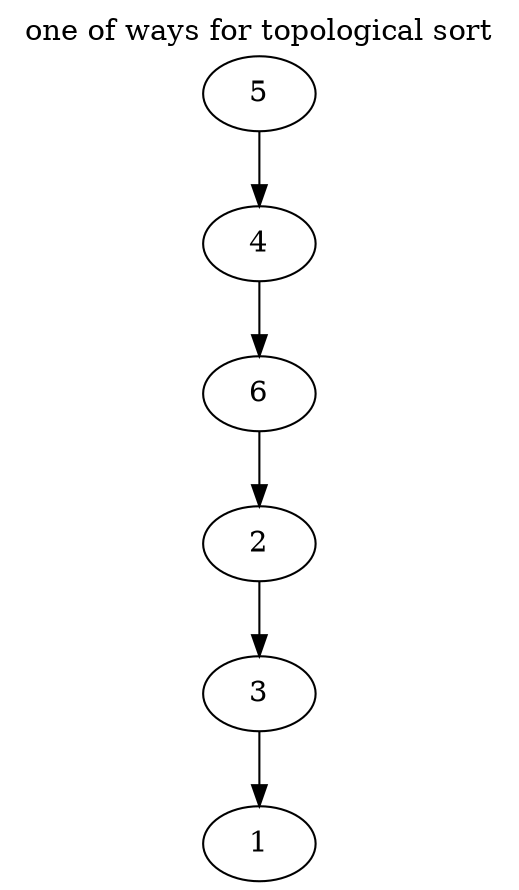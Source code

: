 digraph {label="one of ways for topological sort"
labelloc = t;sep="0.8";5 -> 4;4 -> 6;6 -> 2;2 -> 3;3 -> 1;}